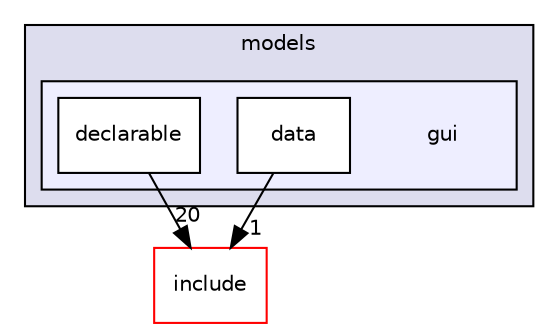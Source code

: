 digraph "Gui/app/src/dnai/models/gui" {
  compound=true
  node [ fontsize="10", fontname="Helvetica"];
  edge [ labelfontsize="10", labelfontname="Helvetica"];
  subgraph clusterdir_1bf8b75102dd4a6cc610df6ebee3e6bd {
    graph [ bgcolor="#ddddee", pencolor="black", label="models" fontname="Helvetica", fontsize="10", URL="dir_1bf8b75102dd4a6cc610df6ebee3e6bd.html"]
  subgraph clusterdir_93de4bdbd8d576627c0e91c425fed3d9 {
    graph [ bgcolor="#eeeeff", pencolor="black", label="" URL="dir_93de4bdbd8d576627c0e91c425fed3d9.html"];
    dir_93de4bdbd8d576627c0e91c425fed3d9 [shape=plaintext label="gui"];
    dir_34ea36a2c9542ca1e53cf1cb3e000ee5 [shape=box label="data" color="black" fillcolor="white" style="filled" URL="dir_34ea36a2c9542ca1e53cf1cb3e000ee5.html"];
    dir_b60ab5fac535355896d745549f27ef25 [shape=box label="declarable" color="black" fillcolor="white" style="filled" URL="dir_b60ab5fac535355896d745549f27ef25.html"];
  }
  }
  dir_6e89066b6e3a1edc14e01dd7a1c1fb19 [shape=box label="include" fillcolor="white" style="filled" color="red" URL="dir_6e89066b6e3a1edc14e01dd7a1c1fb19.html"];
  dir_34ea36a2c9542ca1e53cf1cb3e000ee5->dir_6e89066b6e3a1edc14e01dd7a1c1fb19 [headlabel="1", labeldistance=1.5 headhref="dir_000036_000004.html"];
  dir_b60ab5fac535355896d745549f27ef25->dir_6e89066b6e3a1edc14e01dd7a1c1fb19 [headlabel="20", labeldistance=1.5 headhref="dir_000037_000004.html"];
}
